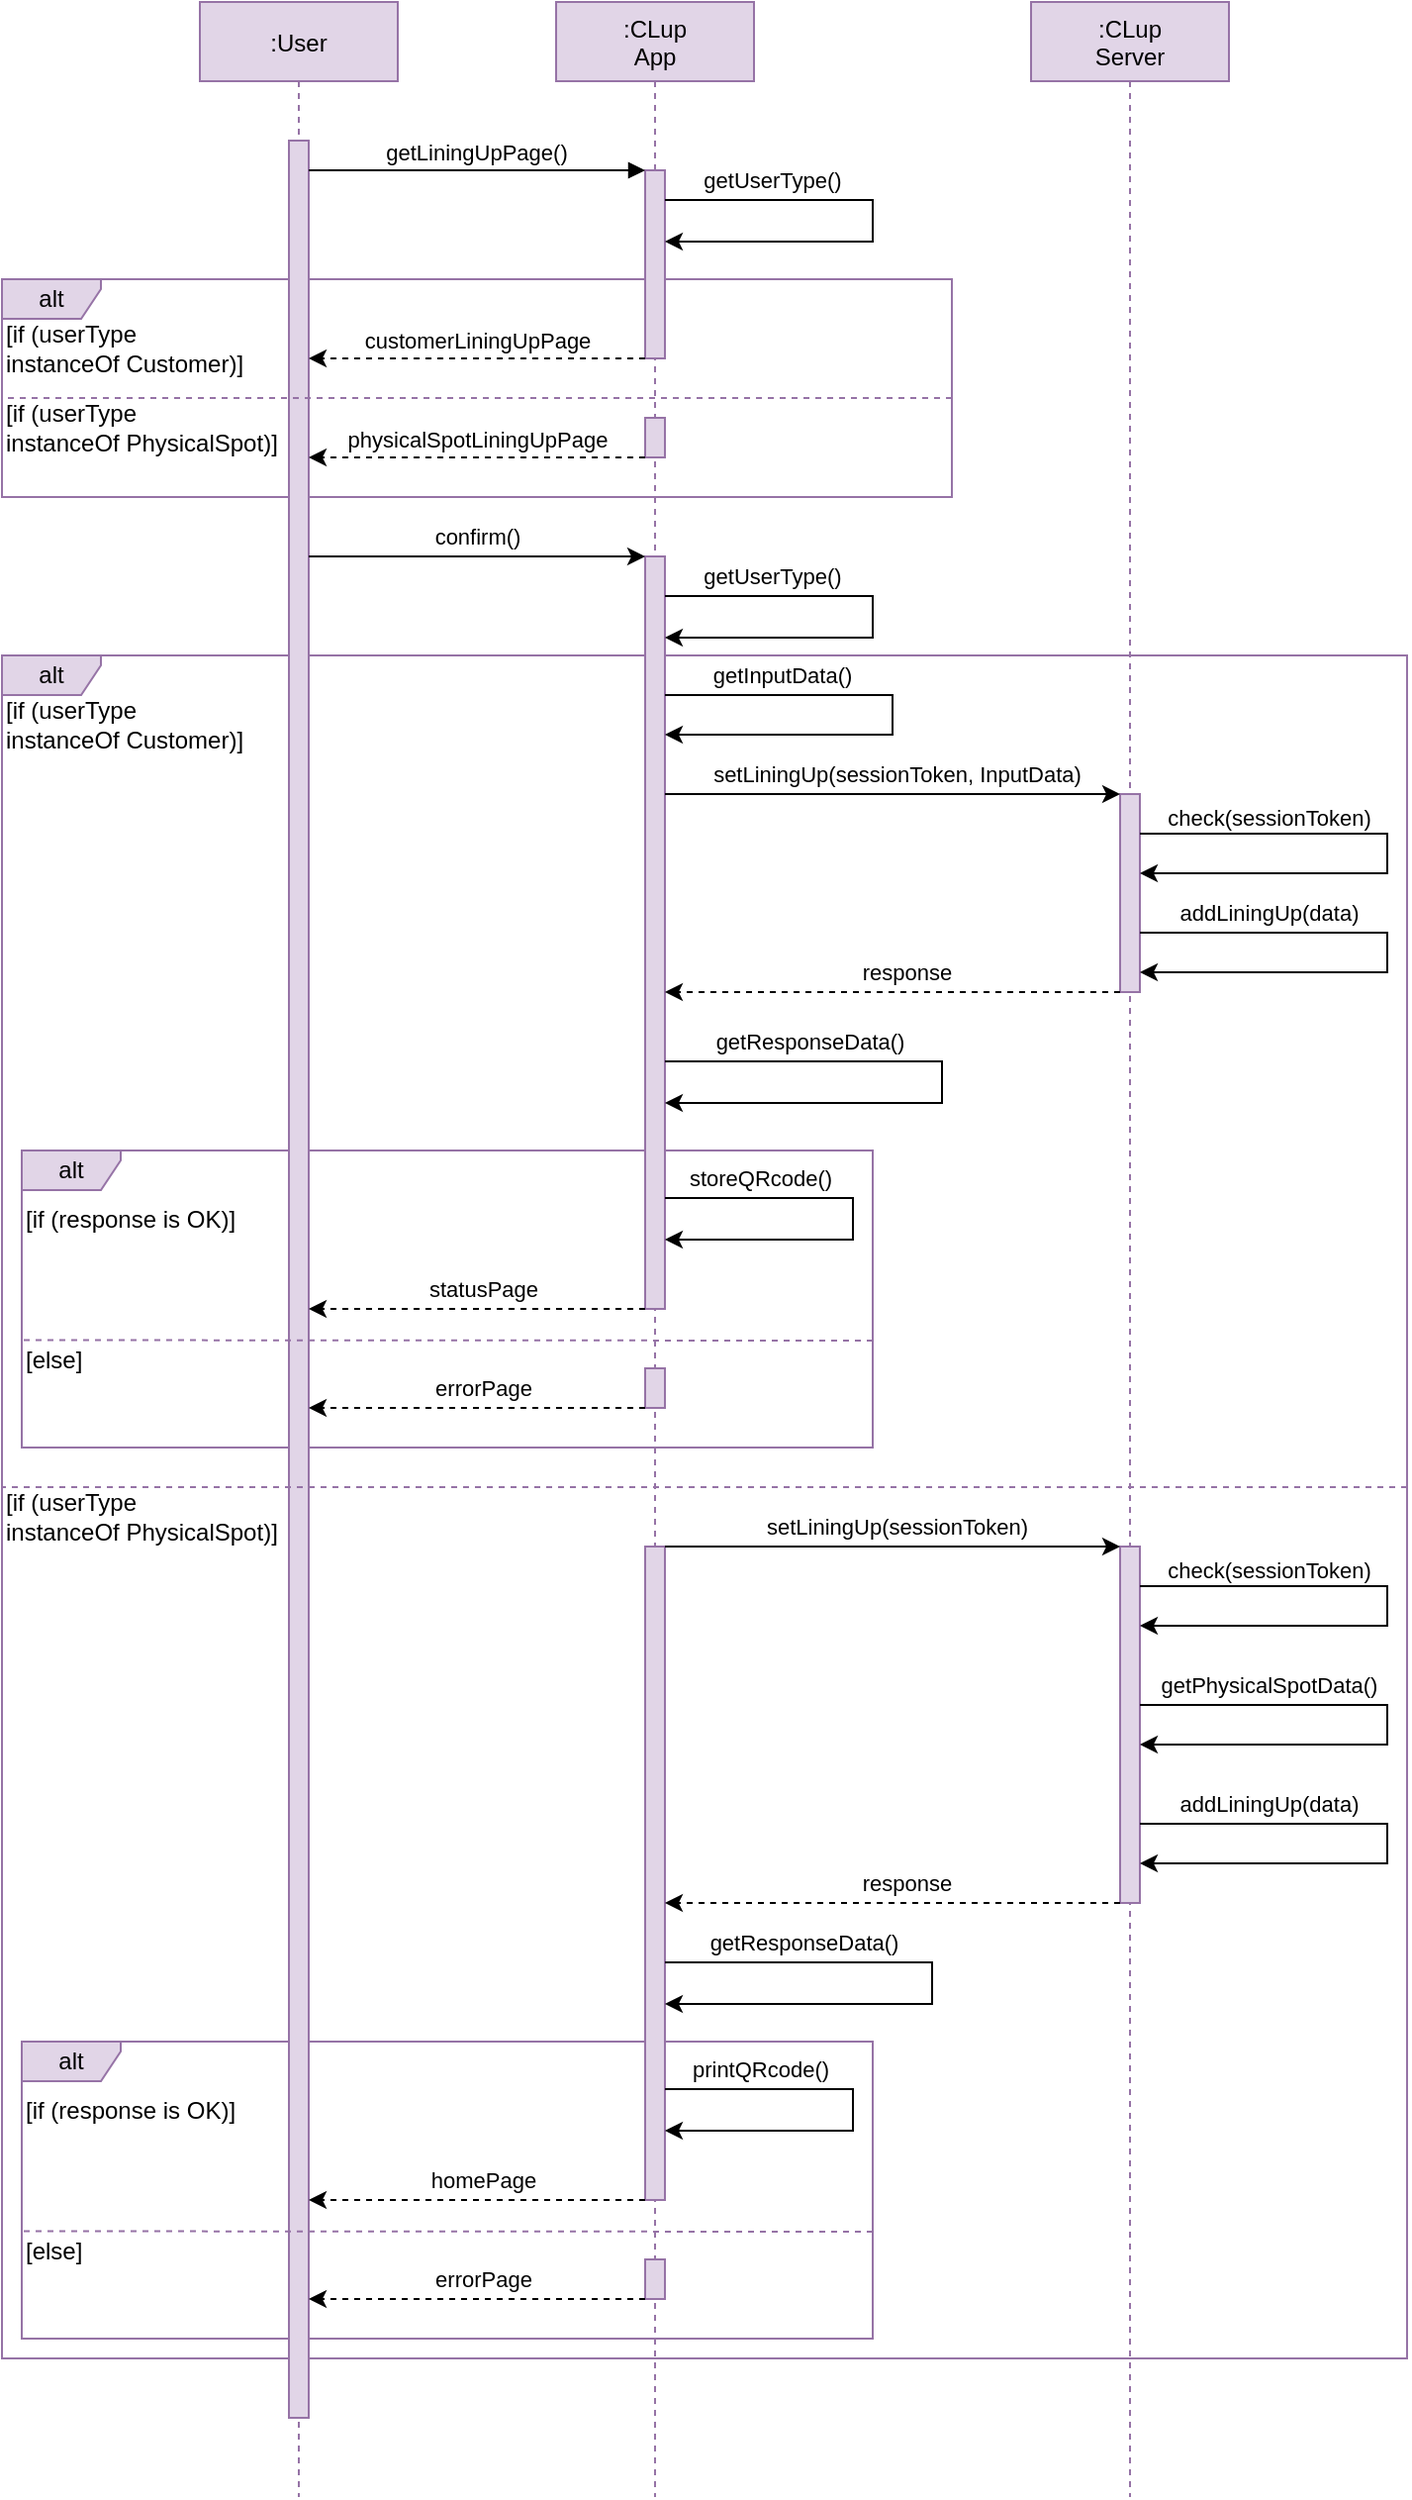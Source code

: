<mxfile version="13.9.2" type="google"><diagram id="kgpKYQtTHZ0yAKxKKP6v" name="Page-1"><mxGraphModel dx="2738" dy="1572" grid="1" gridSize="10" guides="1" tooltips="1" connect="1" arrows="1" fold="1" page="1" pageScale="1" pageWidth="850" pageHeight="1100" math="0" shadow="0"><root><mxCell id="0"/><mxCell id="1" parent="0"/><mxCell id="1RnRAPhu5Lm07HQ_QJAN-28" value="alt" style="shape=umlFrame;whiteSpace=wrap;html=1;rounded=0;shadow=0;strokeColor=#9673a6;strokeWidth=1;fillColor=#e1d5e7;width=50;height=20;" vertex="1" parent="1"><mxGeometry x="90" y="1150" width="430" height="150" as="geometry"/></mxCell><mxCell id="wEyUh7sZ4aybXk5iiQh8-4" value="alt" style="shape=umlFrame;whiteSpace=wrap;html=1;rounded=0;shadow=0;strokeColor=#9673a6;strokeWidth=1;fillColor=#e1d5e7;width=50;height=20;" parent="1" vertex="1"><mxGeometry x="80" y="450" width="710" height="860" as="geometry"/></mxCell><mxCell id="1RnRAPhu5Lm07HQ_QJAN-17" value="alt" style="shape=umlFrame;whiteSpace=wrap;html=1;rounded=0;shadow=0;strokeColor=#9673a6;strokeWidth=1;fillColor=#e1d5e7;width=50;height=20;" vertex="1" parent="1"><mxGeometry x="90" y="700" width="430" height="150" as="geometry"/></mxCell><mxCell id="vkQ60-wpc0r13BpB2keF-10" value="alt" style="shape=umlFrame;whiteSpace=wrap;html=1;rounded=0;shadow=0;strokeColor=#9673a6;strokeWidth=1;fillColor=#e1d5e7;width=50;height=20;" parent="1" vertex="1"><mxGeometry x="80" y="260" width="480" height="110" as="geometry"/></mxCell><mxCell id="3nuBFxr9cyL0pnOWT2aG-1" value=":User" style="shape=umlLifeline;perimeter=lifelinePerimeter;container=1;collapsible=0;recursiveResize=0;rounded=0;shadow=0;strokeWidth=1;fillColor=#e1d5e7;strokeColor=#9673a6;" parent="1" vertex="1"><mxGeometry x="180" y="120" width="100" height="1260" as="geometry"/></mxCell><mxCell id="3nuBFxr9cyL0pnOWT2aG-2" value="" style="points=[];perimeter=orthogonalPerimeter;rounded=0;shadow=0;strokeWidth=1;fillColor=#e1d5e7;strokeColor=#9673a6;" parent="3nuBFxr9cyL0pnOWT2aG-1" vertex="1"><mxGeometry x="45" y="70" width="10" height="1150" as="geometry"/></mxCell><mxCell id="3nuBFxr9cyL0pnOWT2aG-5" value=":CLup&#10;App" style="shape=umlLifeline;perimeter=lifelinePerimeter;container=1;collapsible=0;recursiveResize=0;rounded=0;shadow=0;strokeWidth=1;fillColor=#e1d5e7;strokeColor=#9673a6;" parent="1" vertex="1"><mxGeometry x="360" y="120" width="100" height="1260" as="geometry"/></mxCell><mxCell id="3nuBFxr9cyL0pnOWT2aG-6" value="" style="points=[];perimeter=orthogonalPerimeter;rounded=0;shadow=0;strokeWidth=1;fillColor=#e1d5e7;strokeColor=#9673a6;" parent="3nuBFxr9cyL0pnOWT2aG-5" vertex="1"><mxGeometry x="45" y="85" width="10" height="95" as="geometry"/></mxCell><mxCell id="7JdzxIPSqIo2gTzsp7pq-2" style="edgeStyle=orthogonalEdgeStyle;rounded=0;orthogonalLoop=1;jettySize=auto;html=1;" parent="3nuBFxr9cyL0pnOWT2aG-5" source="3nuBFxr9cyL0pnOWT2aG-6" target="3nuBFxr9cyL0pnOWT2aG-6" edge="1"><mxGeometry relative="1" as="geometry"><mxPoint x="55.2" y="100" as="sourcePoint"/><mxPoint x="55.0" y="120.8" as="targetPoint"/><Array as="points"><mxPoint x="160" y="100"/><mxPoint x="160" y="121"/></Array></mxGeometry></mxCell><mxCell id="7JdzxIPSqIo2gTzsp7pq-3" value="getUserType()" style="edgeLabel;html=1;align=center;verticalAlign=middle;resizable=0;points=[];" parent="7JdzxIPSqIo2gTzsp7pq-2" vertex="1" connectable="0"><mxGeometry x="-0.435" y="-2" relative="1" as="geometry"><mxPoint x="-12.0" y="-12" as="offset"/></mxGeometry></mxCell><mxCell id="1RnRAPhu5Lm07HQ_QJAN-1" value="" style="points=[];perimeter=orthogonalPerimeter;rounded=0;shadow=0;strokeWidth=1;fillColor=#e1d5e7;strokeColor=#9673a6;" vertex="1" parent="3nuBFxr9cyL0pnOWT2aG-5"><mxGeometry x="45" y="210" width="10" height="20" as="geometry"/></mxCell><mxCell id="1RnRAPhu5Lm07HQ_QJAN-2" value="" style="points=[];perimeter=orthogonalPerimeter;rounded=0;shadow=0;strokeWidth=1;fillColor=#e1d5e7;strokeColor=#9673a6;" vertex="1" parent="3nuBFxr9cyL0pnOWT2aG-5"><mxGeometry x="45" y="780" width="10" height="330" as="geometry"/></mxCell><mxCell id="wEyUh7sZ4aybXk5iiQh8-23" style="edgeStyle=orthogonalEdgeStyle;rounded=0;orthogonalLoop=1;jettySize=auto;html=1;" parent="3nuBFxr9cyL0pnOWT2aG-5" edge="1" target="1RnRAPhu5Lm07HQ_QJAN-2" source="1RnRAPhu5Lm07HQ_QJAN-2"><mxGeometry relative="1" as="geometry"><mxPoint x="65" y="990" as="sourcePoint"/><mxPoint x="65" y="1011" as="targetPoint"/><Array as="points"><mxPoint x="190" y="990"/><mxPoint x="190" y="1011"/></Array></mxGeometry></mxCell><mxCell id="wEyUh7sZ4aybXk5iiQh8-24" value="getResponseData()" style="edgeLabel;html=1;align=center;verticalAlign=middle;resizable=0;points=[];" parent="wEyUh7sZ4aybXk5iiQh8-23" vertex="1" connectable="0"><mxGeometry x="-0.435" y="-2" relative="1" as="geometry"><mxPoint x="-12.0" y="-12" as="offset"/></mxGeometry></mxCell><mxCell id="1RnRAPhu5Lm07HQ_QJAN-24" value="" style="points=[];perimeter=orthogonalPerimeter;rounded=0;shadow=0;strokeWidth=1;fillColor=#e1d5e7;strokeColor=#9673a6;" vertex="1" parent="3nuBFxr9cyL0pnOWT2aG-5"><mxGeometry x="45" y="690" width="10" height="20" as="geometry"/></mxCell><mxCell id="1RnRAPhu5Lm07HQ_QJAN-33" style="edgeStyle=orthogonalEdgeStyle;rounded=0;orthogonalLoop=1;jettySize=auto;html=1;" edge="1" parent="3nuBFxr9cyL0pnOWT2aG-5" source="1RnRAPhu5Lm07HQ_QJAN-2" target="1RnRAPhu5Lm07HQ_QJAN-2"><mxGeometry relative="1" as="geometry"><mxPoint x="55" y="1054.0" as="sourcePoint"/><mxPoint x="55" y="1075" as="targetPoint"/><Array as="points"><mxPoint x="150" y="1054"/><mxPoint x="150" y="1075"/></Array></mxGeometry></mxCell><mxCell id="1RnRAPhu5Lm07HQ_QJAN-34" value="printQRcode()" style="edgeLabel;html=1;align=center;verticalAlign=middle;resizable=0;points=[];" vertex="1" connectable="0" parent="1RnRAPhu5Lm07HQ_QJAN-33"><mxGeometry x="-0.435" y="-2" relative="1" as="geometry"><mxPoint x="-12.0" y="-12" as="offset"/></mxGeometry></mxCell><mxCell id="1RnRAPhu5Lm07HQ_QJAN-29" value="" style="points=[];perimeter=orthogonalPerimeter;rounded=0;shadow=0;strokeWidth=1;fillColor=#e1d5e7;strokeColor=#9673a6;" vertex="1" parent="3nuBFxr9cyL0pnOWT2aG-5"><mxGeometry x="45" y="1140" width="10" height="20" as="geometry"/></mxCell><mxCell id="3nuBFxr9cyL0pnOWT2aG-8" value="getLiningUpPage()" style="verticalAlign=bottom;endArrow=block;entryX=0;entryY=0;shadow=0;strokeWidth=1;" parent="1" source="3nuBFxr9cyL0pnOWT2aG-2" target="3nuBFxr9cyL0pnOWT2aG-6" edge="1"><mxGeometry relative="1" as="geometry"><mxPoint x="335" y="250" as="sourcePoint"/></mxGeometry></mxCell><mxCell id="7JdzxIPSqIo2gTzsp7pq-4" value=":CLup&#10;Server" style="shape=umlLifeline;perimeter=lifelinePerimeter;container=1;collapsible=0;recursiveResize=0;rounded=0;shadow=0;strokeWidth=1;fillColor=#e1d5e7;strokeColor=#9673a6;size=40;" parent="1" vertex="1"><mxGeometry x="600" y="120" width="100" height="1260" as="geometry"/></mxCell><mxCell id="7JdzxIPSqIo2gTzsp7pq-5" value="" style="points=[];perimeter=orthogonalPerimeter;rounded=0;shadow=0;strokeWidth=1;fillColor=#e1d5e7;strokeColor=#9673a6;" parent="7JdzxIPSqIo2gTzsp7pq-4" vertex="1"><mxGeometry x="45" y="400" width="10" height="100" as="geometry"/></mxCell><mxCell id="7JdzxIPSqIo2gTzsp7pq-27" value="&lt;meta charset=&quot;utf-8&quot;&gt;&lt;span style=&quot;color: rgba(0, 0, 0, 0); font-family: monospace; font-size: 0px; font-style: normal; font-weight: 400; letter-spacing: normal; text-indent: 0px; text-transform: none; word-spacing: 0px; background-color: rgb(248, 249, 250); display: inline; float: none;&quot;&gt;&amp;nbsp;&lt;/span&gt;" style="edgeStyle=orthogonalEdgeStyle;rounded=0;orthogonalLoop=1;jettySize=auto;html=1;" parent="7JdzxIPSqIo2gTzsp7pq-4" source="7JdzxIPSqIo2gTzsp7pq-5" target="7JdzxIPSqIo2gTzsp7pq-5" edge="1"><mxGeometry relative="1" as="geometry"><Array as="points"><mxPoint x="180" y="420"/><mxPoint x="130" y="440"/></Array></mxGeometry></mxCell><mxCell id="7JdzxIPSqIo2gTzsp7pq-28" value="check(sessionToken)" style="edgeLabel;html=1;align=center;verticalAlign=middle;resizable=0;points=[];" parent="7JdzxIPSqIo2gTzsp7pq-27" vertex="1" connectable="0"><mxGeometry x="-0.739" relative="1" as="geometry"><mxPoint x="29.76" y="-8" as="offset"/></mxGeometry></mxCell><mxCell id="wEyUh7sZ4aybXk5iiQh8-1" style="edgeStyle=orthogonalEdgeStyle;rounded=0;orthogonalLoop=1;jettySize=auto;html=1;" parent="7JdzxIPSqIo2gTzsp7pq-4" source="7JdzxIPSqIo2gTzsp7pq-5" target="7JdzxIPSqIo2gTzsp7pq-5" edge="1"><mxGeometry relative="1" as="geometry"><Array as="points"><mxPoint x="180" y="470"/><mxPoint x="120" y="490"/></Array></mxGeometry></mxCell><mxCell id="wEyUh7sZ4aybXk5iiQh8-2" value="addLiningUp(data)" style="edgeLabel;html=1;align=center;verticalAlign=middle;resizable=0;points=[];" parent="wEyUh7sZ4aybXk5iiQh8-1" vertex="1" connectable="0"><mxGeometry x="-0.58" y="2" relative="1" as="geometry"><mxPoint x="8.33" y="-8" as="offset"/></mxGeometry></mxCell><mxCell id="1RnRAPhu5Lm07HQ_QJAN-3" value="" style="points=[];perimeter=orthogonalPerimeter;rounded=0;shadow=0;strokeWidth=1;fillColor=#e1d5e7;strokeColor=#9673a6;" vertex="1" parent="7JdzxIPSqIo2gTzsp7pq-4"><mxGeometry x="45" y="780" width="10" height="180" as="geometry"/></mxCell><mxCell id="1RnRAPhu5Lm07HQ_QJAN-4" value="&lt;meta charset=&quot;utf-8&quot;&gt;&lt;span style=&quot;color: rgba(0, 0, 0, 0); font-family: monospace; font-size: 0px; font-style: normal; font-weight: 400; letter-spacing: normal; text-indent: 0px; text-transform: none; word-spacing: 0px; background-color: rgb(248, 249, 250); display: inline; float: none;&quot;&gt;&amp;nbsp;&lt;/span&gt;" style="edgeStyle=orthogonalEdgeStyle;rounded=0;orthogonalLoop=1;jettySize=auto;html=1;" edge="1" parent="7JdzxIPSqIo2gTzsp7pq-4" source="1RnRAPhu5Lm07HQ_QJAN-3" target="1RnRAPhu5Lm07HQ_QJAN-3"><mxGeometry relative="1" as="geometry"><Array as="points"><mxPoint x="180" y="800"/><mxPoint x="130" y="820"/></Array></mxGeometry></mxCell><mxCell id="1RnRAPhu5Lm07HQ_QJAN-5" value="check(sessionToken)" style="edgeLabel;html=1;align=center;verticalAlign=middle;resizable=0;points=[];" vertex="1" connectable="0" parent="1RnRAPhu5Lm07HQ_QJAN-4"><mxGeometry x="-0.739" relative="1" as="geometry"><mxPoint x="29.76" y="-8" as="offset"/></mxGeometry></mxCell><mxCell id="1RnRAPhu5Lm07HQ_QJAN-6" style="edgeStyle=orthogonalEdgeStyle;rounded=0;orthogonalLoop=1;jettySize=auto;html=1;" edge="1" parent="7JdzxIPSqIo2gTzsp7pq-4" source="1RnRAPhu5Lm07HQ_QJAN-3" target="1RnRAPhu5Lm07HQ_QJAN-3"><mxGeometry relative="1" as="geometry"><Array as="points"><mxPoint x="180" y="920"/><mxPoint x="180" y="940"/></Array></mxGeometry></mxCell><mxCell id="1RnRAPhu5Lm07HQ_QJAN-7" value="addLiningUp(data)" style="edgeLabel;html=1;align=center;verticalAlign=middle;resizable=0;points=[];" vertex="1" connectable="0" parent="1RnRAPhu5Lm07HQ_QJAN-6"><mxGeometry x="-0.58" y="2" relative="1" as="geometry"><mxPoint x="8.33" y="-8" as="offset"/></mxGeometry></mxCell><mxCell id="1RnRAPhu5Lm07HQ_QJAN-10" style="edgeStyle=orthogonalEdgeStyle;rounded=0;orthogonalLoop=1;jettySize=auto;html=1;" edge="1" parent="7JdzxIPSqIo2gTzsp7pq-4" source="1RnRAPhu5Lm07HQ_QJAN-3" target="1RnRAPhu5Lm07HQ_QJAN-3"><mxGeometry relative="1" as="geometry"><Array as="points"><mxPoint x="180" y="860"/><mxPoint x="180" y="880"/></Array><mxPoint x="65" y="930" as="sourcePoint"/><mxPoint x="65" y="950" as="targetPoint"/></mxGeometry></mxCell><mxCell id="1RnRAPhu5Lm07HQ_QJAN-11" value="getPhysicalSpotData()" style="edgeLabel;html=1;align=center;verticalAlign=middle;resizable=0;points=[];" vertex="1" connectable="0" parent="1RnRAPhu5Lm07HQ_QJAN-10"><mxGeometry x="-0.58" y="2" relative="1" as="geometry"><mxPoint x="8.33" y="-8" as="offset"/></mxGeometry></mxCell><mxCell id="vkQ60-wpc0r13BpB2keF-11" value="[if (userType&lt;br&gt;instanceOf Customer)]" style="text;html=1;align=left;verticalAlign=middle;resizable=0;points=[];autosize=1;" parent="1" vertex="1"><mxGeometry x="80" y="280" width="140" height="30" as="geometry"/></mxCell><mxCell id="vkQ60-wpc0r13BpB2keF-13" style="edgeStyle=orthogonalEdgeStyle;rounded=0;orthogonalLoop=1;jettySize=auto;html=1;dashed=1;" parent="1" source="3nuBFxr9cyL0pnOWT2aG-6" target="3nuBFxr9cyL0pnOWT2aG-2" edge="1"><mxGeometry relative="1" as="geometry"><mxPoint x="405" y="300" as="sourcePoint"/><mxPoint x="235" y="300" as="targetPoint"/><Array as="points"><mxPoint x="320" y="300"/><mxPoint x="320" y="300"/></Array></mxGeometry></mxCell><mxCell id="vkQ60-wpc0r13BpB2keF-14" value="customerLiningUpPage" style="edgeLabel;html=1;align=center;verticalAlign=middle;resizable=0;points=[];" parent="vkQ60-wpc0r13BpB2keF-13" vertex="1" connectable="0"><mxGeometry x="-0.226" y="-1" relative="1" as="geometry"><mxPoint x="-19.4" y="-8" as="offset"/></mxGeometry></mxCell><mxCell id="vkQ60-wpc0r13BpB2keF-15" value="[if (userType&lt;br&gt;instanceOf PhysicalSpot)]" style="text;html=1;align=left;verticalAlign=middle;resizable=0;points=[];autosize=1;" parent="1" vertex="1"><mxGeometry x="80" y="320" width="150" height="30" as="geometry"/></mxCell><mxCell id="vkQ60-wpc0r13BpB2keF-16" style="edgeStyle=orthogonalEdgeStyle;rounded=0;orthogonalLoop=1;jettySize=auto;html=1;dashed=1;" parent="1" source="1RnRAPhu5Lm07HQ_QJAN-1" target="3nuBFxr9cyL0pnOWT2aG-2" edge="1"><mxGeometry relative="1" as="geometry"><mxPoint x="400" y="350" as="sourcePoint"/><mxPoint x="235" y="420" as="targetPoint"/><Array as="points"><mxPoint x="310" y="350"/><mxPoint x="310" y="350"/></Array></mxGeometry></mxCell><mxCell id="vkQ60-wpc0r13BpB2keF-17" value="physicalSpotLiningUpPage" style="edgeLabel;html=1;align=center;verticalAlign=middle;resizable=0;points=[];" parent="vkQ60-wpc0r13BpB2keF-16" vertex="1" connectable="0"><mxGeometry x="-0.226" y="-1" relative="1" as="geometry"><mxPoint x="-19.4" y="-8" as="offset"/></mxGeometry></mxCell><mxCell id="wEyUh7sZ4aybXk5iiQh8-3" value="" style="endArrow=none;dashed=1;html=1;fillColor=#e1d5e7;strokeColor=#9673a6;" parent="1" edge="1"><mxGeometry width="50" height="50" relative="1" as="geometry"><mxPoint x="560" y="320" as="sourcePoint"/><mxPoint x="80" y="320" as="targetPoint"/></mxGeometry></mxCell><mxCell id="wEyUh7sZ4aybXk5iiQh8-5" value="[if (userType&lt;br&gt;instanceOf Customer)]" style="text;html=1;align=left;verticalAlign=middle;resizable=0;points=[];autosize=1;" parent="1" vertex="1"><mxGeometry x="80" y="470" width="140" height="30" as="geometry"/></mxCell><mxCell id="wEyUh7sZ4aybXk5iiQh8-8" value="[if (userType&lt;br&gt;instanceOf PhysicalSpot)]" style="text;html=1;align=left;verticalAlign=middle;resizable=0;points=[];autosize=1;" parent="1" vertex="1"><mxGeometry x="80" y="870" width="150" height="30" as="geometry"/></mxCell><mxCell id="wEyUh7sZ4aybXk5iiQh8-11" value="" style="endArrow=none;dashed=1;html=1;fillColor=#e1d5e7;strokeColor=#9673a6;" parent="1" edge="1"><mxGeometry width="50" height="50" relative="1" as="geometry"><mxPoint x="790" y="870" as="sourcePoint"/><mxPoint x="80" y="870" as="targetPoint"/></mxGeometry></mxCell><mxCell id="wEyUh7sZ4aybXk5iiQh8-13" value="" style="points=[];perimeter=orthogonalPerimeter;rounded=0;shadow=0;strokeWidth=1;fillColor=#e1d5e7;strokeColor=#9673a6;" parent="1" vertex="1"><mxGeometry x="405" y="400" width="10" height="380" as="geometry"/></mxCell><mxCell id="wEyUh7sZ4aybXk5iiQh8-14" style="edgeStyle=orthogonalEdgeStyle;rounded=0;orthogonalLoop=1;jettySize=auto;html=1;" parent="1" source="3nuBFxr9cyL0pnOWT2aG-2" target="wEyUh7sZ4aybXk5iiQh8-13" edge="1"><mxGeometry relative="1" as="geometry"><Array as="points"><mxPoint x="350" y="400"/><mxPoint x="350" y="400"/></Array></mxGeometry></mxCell><mxCell id="wEyUh7sZ4aybXk5iiQh8-16" value="confirm()" style="edgeLabel;html=1;align=center;verticalAlign=middle;resizable=0;points=[];" parent="wEyUh7sZ4aybXk5iiQh8-14" vertex="1" connectable="0"><mxGeometry x="0.353" y="22" relative="1" as="geometry"><mxPoint x="-29.76" y="12" as="offset"/></mxGeometry></mxCell><mxCell id="wEyUh7sZ4aybXk5iiQh8-30" style="edgeStyle=orthogonalEdgeStyle;rounded=0;orthogonalLoop=1;jettySize=auto;html=1;dashed=1;" parent="1" source="7JdzxIPSqIo2gTzsp7pq-5" edge="1"><mxGeometry relative="1" as="geometry"><Array as="points"><mxPoint x="510" y="620"/><mxPoint x="510" y="620"/></Array><mxPoint x="415" y="620" as="targetPoint"/><mxPoint x="670" y="580" as="sourcePoint"/></mxGeometry></mxCell><mxCell id="wEyUh7sZ4aybXk5iiQh8-31" value="response" style="edgeLabel;html=1;align=center;verticalAlign=middle;resizable=0;points=[];" parent="wEyUh7sZ4aybXk5iiQh8-30" vertex="1" connectable="0"><mxGeometry x="-0.15" y="5" relative="1" as="geometry"><mxPoint x="-9.8" y="-15" as="offset"/></mxGeometry></mxCell><mxCell id="wEyUh7sZ4aybXk5iiQh8-37" style="edgeStyle=orthogonalEdgeStyle;rounded=0;orthogonalLoop=1;jettySize=auto;html=1;" parent="1" target="7JdzxIPSqIo2gTzsp7pq-5" edge="1"><mxGeometry relative="1" as="geometry"><mxPoint x="415" y="520" as="sourcePoint"/><mxPoint x="425" y="540.5" as="targetPoint"/><Array as="points"><mxPoint x="640" y="520"/><mxPoint x="640" y="520"/></Array></mxGeometry></mxCell><mxCell id="wEyUh7sZ4aybXk5iiQh8-38" value="setLiningUp(sessionToken, InputData)" style="edgeLabel;html=1;align=center;verticalAlign=middle;resizable=0;points=[];" parent="wEyUh7sZ4aybXk5iiQh8-37" vertex="1" connectable="0"><mxGeometry x="-0.435" y="-2" relative="1" as="geometry"><mxPoint x="51.67" y="-12" as="offset"/></mxGeometry></mxCell><mxCell id="wEyUh7sZ4aybXk5iiQh8-39" style="edgeStyle=orthogonalEdgeStyle;rounded=0;orthogonalLoop=1;jettySize=auto;html=1;" parent="1" source="wEyUh7sZ4aybXk5iiQh8-13" target="wEyUh7sZ4aybXk5iiQh8-13" edge="1"><mxGeometry relative="1" as="geometry"><mxPoint x="425" y="420" as="sourcePoint"/><mxPoint x="425" y="441" as="targetPoint"/><Array as="points"><mxPoint x="520" y="420"/><mxPoint x="520" y="441"/></Array></mxGeometry></mxCell><mxCell id="wEyUh7sZ4aybXk5iiQh8-40" value="getUserType()" style="edgeLabel;html=1;align=center;verticalAlign=middle;resizable=0;points=[];" parent="wEyUh7sZ4aybXk5iiQh8-39" vertex="1" connectable="0"><mxGeometry x="-0.435" y="-2" relative="1" as="geometry"><mxPoint x="-12.0" y="-12" as="offset"/></mxGeometry></mxCell><mxCell id="wEyUh7sZ4aybXk5iiQh8-41" style="edgeStyle=orthogonalEdgeStyle;rounded=0;orthogonalLoop=1;jettySize=auto;html=1;dashed=1;" parent="1" source="wEyUh7sZ4aybXk5iiQh8-13" target="3nuBFxr9cyL0pnOWT2aG-2" edge="1"><mxGeometry relative="1" as="geometry"><Array as="points"><mxPoint x="280" y="780"/><mxPoint x="280" y="780"/></Array><mxPoint x="235" y="770" as="targetPoint"/><mxPoint x="405" y="770" as="sourcePoint"/></mxGeometry></mxCell><mxCell id="wEyUh7sZ4aybXk5iiQh8-42" value="statusPage" style="edgeLabel;html=1;align=center;verticalAlign=middle;resizable=0;points=[];" parent="wEyUh7sZ4aybXk5iiQh8-41" vertex="1" connectable="0"><mxGeometry x="-0.15" y="5" relative="1" as="geometry"><mxPoint x="-9.8" y="-15" as="offset"/></mxGeometry></mxCell><mxCell id="1RnRAPhu5Lm07HQ_QJAN-8" style="edgeStyle=orthogonalEdgeStyle;rounded=0;orthogonalLoop=1;jettySize=auto;html=1;" edge="1" parent="1" source="1RnRAPhu5Lm07HQ_QJAN-2" target="1RnRAPhu5Lm07HQ_QJAN-3"><mxGeometry relative="1" as="geometry"><mxPoint x="415" y="910" as="sourcePoint"/><mxPoint x="645" y="910" as="targetPoint"/><Array as="points"><mxPoint x="600" y="900"/><mxPoint x="600" y="900"/></Array></mxGeometry></mxCell><mxCell id="1RnRAPhu5Lm07HQ_QJAN-9" value="setLiningUp(sessionToken)" style="edgeLabel;html=1;align=center;verticalAlign=middle;resizable=0;points=[];" vertex="1" connectable="0" parent="1RnRAPhu5Lm07HQ_QJAN-8"><mxGeometry x="-0.435" y="-2" relative="1" as="geometry"><mxPoint x="51.67" y="-12" as="offset"/></mxGeometry></mxCell><mxCell id="1RnRAPhu5Lm07HQ_QJAN-12" style="edgeStyle=orthogonalEdgeStyle;rounded=0;orthogonalLoop=1;jettySize=auto;html=1;dashed=1;" edge="1" parent="1" source="1RnRAPhu5Lm07HQ_QJAN-3" target="1RnRAPhu5Lm07HQ_QJAN-2"><mxGeometry relative="1" as="geometry"><Array as="points"><mxPoint x="540" y="1080"/><mxPoint x="540" y="1080"/></Array><mxPoint x="425" y="820" as="targetPoint"/><mxPoint x="655" y="820" as="sourcePoint"/></mxGeometry></mxCell><mxCell id="1RnRAPhu5Lm07HQ_QJAN-13" value="response" style="edgeLabel;html=1;align=center;verticalAlign=middle;resizable=0;points=[];" vertex="1" connectable="0" parent="1RnRAPhu5Lm07HQ_QJAN-12"><mxGeometry x="-0.15" y="5" relative="1" as="geometry"><mxPoint x="-9.8" y="-15" as="offset"/></mxGeometry></mxCell><mxCell id="1RnRAPhu5Lm07HQ_QJAN-15" style="edgeStyle=orthogonalEdgeStyle;rounded=0;orthogonalLoop=1;jettySize=auto;html=1;" edge="1" parent="1" source="wEyUh7sZ4aybXk5iiQh8-13" target="wEyUh7sZ4aybXk5iiQh8-13"><mxGeometry relative="1" as="geometry"><mxPoint x="425" y="480" as="sourcePoint"/><mxPoint x="425" y="501" as="targetPoint"/><Array as="points"><mxPoint x="530" y="470"/><mxPoint x="530" y="490"/></Array></mxGeometry></mxCell><mxCell id="1RnRAPhu5Lm07HQ_QJAN-16" value="getInputData()" style="edgeLabel;html=1;align=center;verticalAlign=middle;resizable=0;points=[];" vertex="1" connectable="0" parent="1RnRAPhu5Lm07HQ_QJAN-15"><mxGeometry x="-0.435" y="-2" relative="1" as="geometry"><mxPoint x="-12.0" y="-12" as="offset"/></mxGeometry></mxCell><mxCell id="1RnRAPhu5Lm07HQ_QJAN-18" value="[if (response is OK)]" style="text;html=1;align=left;verticalAlign=middle;resizable=0;points=[];autosize=1;" vertex="1" parent="1"><mxGeometry x="90" y="725" width="120" height="20" as="geometry"/></mxCell><mxCell id="1RnRAPhu5Lm07HQ_QJAN-19" style="edgeStyle=orthogonalEdgeStyle;rounded=0;orthogonalLoop=1;jettySize=auto;html=1;" edge="1" parent="1" source="wEyUh7sZ4aybXk5iiQh8-13" target="wEyUh7sZ4aybXk5iiQh8-13"><mxGeometry relative="1" as="geometry"><mxPoint x="440" y="654.5" as="sourcePoint"/><mxPoint x="440" y="675.5" as="targetPoint"/><Array as="points"><mxPoint x="555" y="655"/><mxPoint x="555" y="676"/></Array></mxGeometry></mxCell><mxCell id="1RnRAPhu5Lm07HQ_QJAN-20" value="getResponseData()" style="edgeLabel;html=1;align=center;verticalAlign=middle;resizable=0;points=[];" vertex="1" connectable="0" parent="1RnRAPhu5Lm07HQ_QJAN-19"><mxGeometry x="-0.435" y="-2" relative="1" as="geometry"><mxPoint x="-12.0" y="-12" as="offset"/></mxGeometry></mxCell><mxCell id="1RnRAPhu5Lm07HQ_QJAN-21" style="edgeStyle=orthogonalEdgeStyle;rounded=0;orthogonalLoop=1;jettySize=auto;html=1;" edge="1" parent="1" source="wEyUh7sZ4aybXk5iiQh8-13" target="wEyUh7sZ4aybXk5iiQh8-13"><mxGeometry relative="1" as="geometry"><mxPoint x="420" y="724" as="sourcePoint"/><mxPoint x="420" y="745" as="targetPoint"/><Array as="points"><mxPoint x="510" y="724"/><mxPoint x="510" y="745"/></Array></mxGeometry></mxCell><mxCell id="1RnRAPhu5Lm07HQ_QJAN-22" value="storeQRcode()" style="edgeLabel;html=1;align=center;verticalAlign=middle;resizable=0;points=[];" vertex="1" connectable="0" parent="1RnRAPhu5Lm07HQ_QJAN-21"><mxGeometry x="-0.435" y="-2" relative="1" as="geometry"><mxPoint x="-12.0" y="-12" as="offset"/></mxGeometry></mxCell><mxCell id="1RnRAPhu5Lm07HQ_QJAN-23" value="" style="endArrow=none;dashed=1;html=1;fillColor=#e1d5e7;strokeColor=#9673a6;" edge="1" parent="1"><mxGeometry width="50" height="50" relative="1" as="geometry"><mxPoint x="520" y="796" as="sourcePoint"/><mxPoint x="90" y="795.76" as="targetPoint"/></mxGeometry></mxCell><mxCell id="1RnRAPhu5Lm07HQ_QJAN-25" style="edgeStyle=orthogonalEdgeStyle;rounded=0;orthogonalLoop=1;jettySize=auto;html=1;dashed=1;" edge="1" parent="1" source="1RnRAPhu5Lm07HQ_QJAN-24" target="3nuBFxr9cyL0pnOWT2aG-2"><mxGeometry relative="1" as="geometry"><Array as="points"><mxPoint x="380" y="830"/><mxPoint x="380" y="830"/></Array><mxPoint x="245" y="790" as="targetPoint"/><mxPoint x="415" y="790" as="sourcePoint"/></mxGeometry></mxCell><mxCell id="1RnRAPhu5Lm07HQ_QJAN-26" value="errorPage" style="edgeLabel;html=1;align=center;verticalAlign=middle;resizable=0;points=[];" vertex="1" connectable="0" parent="1RnRAPhu5Lm07HQ_QJAN-25"><mxGeometry x="-0.15" y="5" relative="1" as="geometry"><mxPoint x="-9.8" y="-15" as="offset"/></mxGeometry></mxCell><mxCell id="1RnRAPhu5Lm07HQ_QJAN-27" value="[else]" style="text;html=1;align=left;verticalAlign=middle;resizable=0;points=[];autosize=1;" vertex="1" parent="1"><mxGeometry x="90" y="796" width="40" height="20" as="geometry"/></mxCell><mxCell id="1RnRAPhu5Lm07HQ_QJAN-30" style="edgeStyle=orthogonalEdgeStyle;rounded=0;orthogonalLoop=1;jettySize=auto;html=1;dashed=1;" edge="1" parent="1" source="1RnRAPhu5Lm07HQ_QJAN-2"><mxGeometry relative="1" as="geometry"><Array as="points"><mxPoint x="380" y="1230"/><mxPoint x="380" y="1230"/></Array><mxPoint x="235" y="1230" as="targetPoint"/><mxPoint x="405" y="1230" as="sourcePoint"/></mxGeometry></mxCell><mxCell id="1RnRAPhu5Lm07HQ_QJAN-31" value="homePage" style="edgeLabel;html=1;align=center;verticalAlign=middle;resizable=0;points=[];" vertex="1" connectable="0" parent="1RnRAPhu5Lm07HQ_QJAN-30"><mxGeometry x="-0.15" y="5" relative="1" as="geometry"><mxPoint x="-9.8" y="-15" as="offset"/></mxGeometry></mxCell><mxCell id="1RnRAPhu5Lm07HQ_QJAN-32" value="[if (response is OK)]" style="text;html=1;align=left;verticalAlign=middle;resizable=0;points=[];autosize=1;" vertex="1" parent="1"><mxGeometry x="90" y="1175" width="120" height="20" as="geometry"/></mxCell><mxCell id="1RnRAPhu5Lm07HQ_QJAN-35" value="" style="endArrow=none;dashed=1;html=1;fillColor=#e1d5e7;strokeColor=#9673a6;" edge="1" parent="1"><mxGeometry width="50" height="50" relative="1" as="geometry"><mxPoint x="520" y="1246" as="sourcePoint"/><mxPoint x="90" y="1245.76" as="targetPoint"/></mxGeometry></mxCell><mxCell id="1RnRAPhu5Lm07HQ_QJAN-36" style="edgeStyle=orthogonalEdgeStyle;rounded=0;orthogonalLoop=1;jettySize=auto;html=1;dashed=1;" edge="1" parent="1" source="1RnRAPhu5Lm07HQ_QJAN-29"><mxGeometry relative="1" as="geometry"><Array as="points"><mxPoint x="380" y="1280"/><mxPoint x="380" y="1280"/></Array><mxPoint x="235" y="1280" as="targetPoint"/><mxPoint x="415" y="1240" as="sourcePoint"/></mxGeometry></mxCell><mxCell id="1RnRAPhu5Lm07HQ_QJAN-37" value="errorPage" style="edgeLabel;html=1;align=center;verticalAlign=middle;resizable=0;points=[];" vertex="1" connectable="0" parent="1RnRAPhu5Lm07HQ_QJAN-36"><mxGeometry x="-0.15" y="5" relative="1" as="geometry"><mxPoint x="-9.8" y="-15" as="offset"/></mxGeometry></mxCell><mxCell id="1RnRAPhu5Lm07HQ_QJAN-38" value="[else]" style="text;html=1;align=left;verticalAlign=middle;resizable=0;points=[];autosize=1;" vertex="1" parent="1"><mxGeometry x="90" y="1246" width="40" height="20" as="geometry"/></mxCell></root></mxGraphModel></diagram></mxfile>